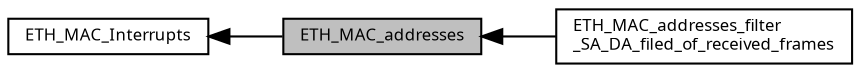 digraph "ETH_MAC_addresses"
{
  edge [fontname="Sans",fontsize="8",labelfontname="Sans",labelfontsize="8"];
  node [fontname="Sans",fontsize="8",shape=record];
  rankdir=LR;
  Node2 [label="ETH_MAC_addresses_filter\l_SA_DA_filed_of_received_frames",height=0.2,width=0.4,color="black", fillcolor="white", style="filled",URL="$group___e_t_h___m_a_c__addresses__filter___s_a___d_a__filed__of__received__frames.html"];
  Node0 [label="ETH_MAC_addresses",height=0.2,width=0.4,color="black", fillcolor="grey75", style="filled", fontcolor="black"];
  Node1 [label="ETH_MAC_Interrupts",height=0.2,width=0.4,color="black", fillcolor="white", style="filled",URL="$group___e_t_h___m_a_c___interrupts.html"];
  Node1->Node0 [shape=plaintext, dir="back", style="solid"];
  Node0->Node2 [shape=plaintext, dir="back", style="solid"];
}
